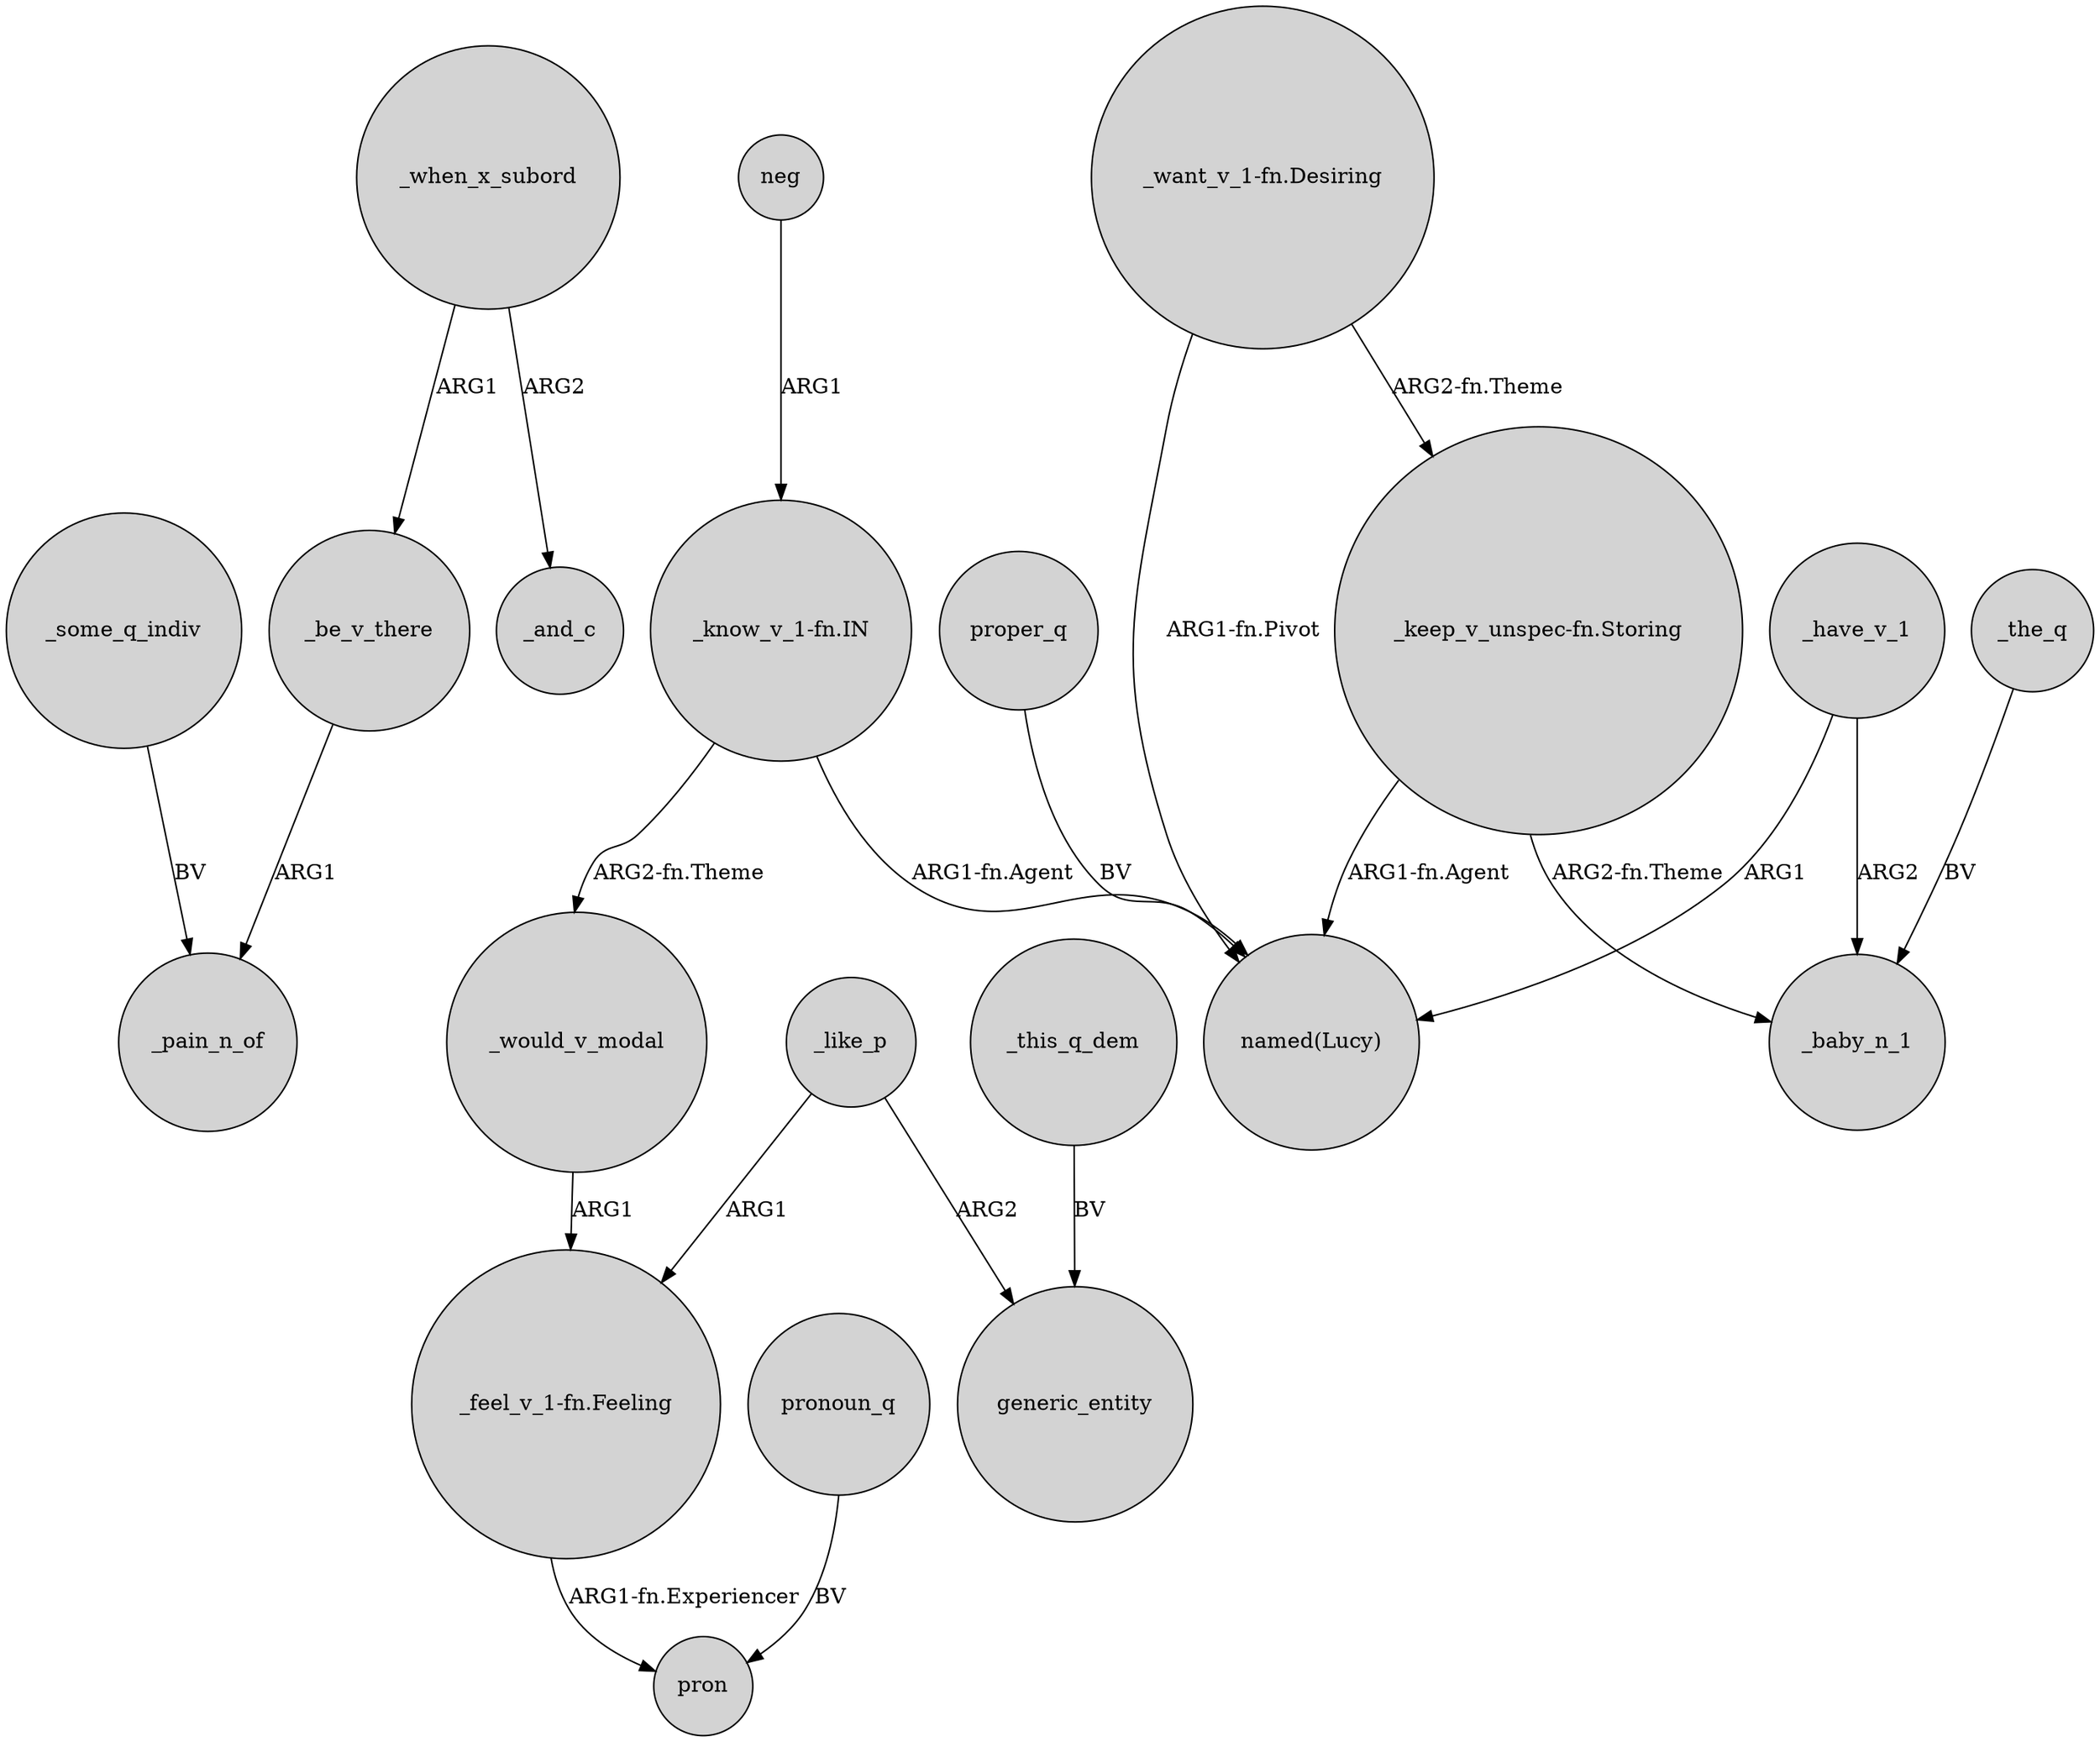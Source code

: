 digraph {
	node [shape=circle style=filled]
	_be_v_there -> _pain_n_of [label=ARG1]
	_would_v_modal -> "_feel_v_1-fn.Feeling" [label=ARG1]
	"_know_v_1-fn.IN" -> "named(Lucy)" [label="ARG1-fn.Agent"]
	_when_x_subord -> _be_v_there [label=ARG1]
	"_want_v_1-fn.Desiring" -> "named(Lucy)" [label="ARG1-fn.Pivot"]
	proper_q -> "named(Lucy)" [label=BV]
	_have_v_1 -> "named(Lucy)" [label=ARG1]
	"_keep_v_unspec-fn.Storing" -> _baby_n_1 [label="ARG2-fn.Theme"]
	"_feel_v_1-fn.Feeling" -> pron [label="ARG1-fn.Experiencer"]
	pronoun_q -> pron [label=BV]
	"_keep_v_unspec-fn.Storing" -> "named(Lucy)" [label="ARG1-fn.Agent"]
	_the_q -> _baby_n_1 [label=BV]
	_this_q_dem -> generic_entity [label=BV]
	_when_x_subord -> _and_c [label=ARG2]
	neg -> "_know_v_1-fn.IN" [label=ARG1]
	"_want_v_1-fn.Desiring" -> "_keep_v_unspec-fn.Storing" [label="ARG2-fn.Theme"]
	_have_v_1 -> _baby_n_1 [label=ARG2]
	_like_p -> generic_entity [label=ARG2]
	_some_q_indiv -> _pain_n_of [label=BV]
	"_know_v_1-fn.IN" -> _would_v_modal [label="ARG2-fn.Theme"]
	_like_p -> "_feel_v_1-fn.Feeling" [label=ARG1]
}
